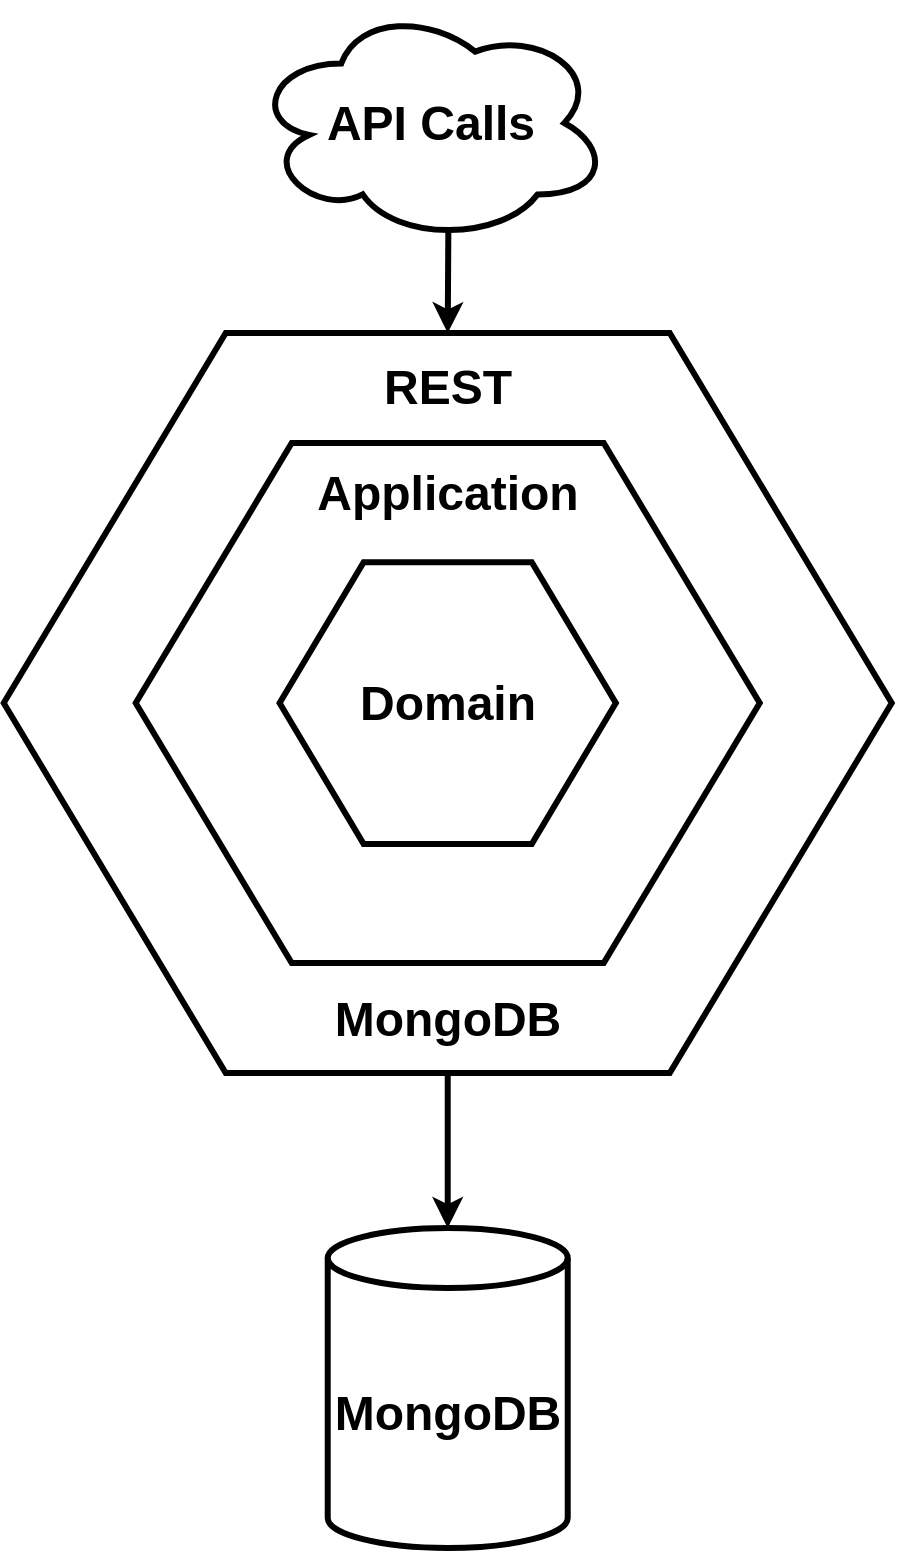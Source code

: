 <mxfile version="14.5.4" type="device"><diagram id="07fea595-8f29-1299-0266-81d95cde20df" name="Page-1"><mxGraphModel dx="1422" dy="-1747" grid="1" gridSize="10" guides="1" tooltips="1" connect="1" arrows="1" fold="1" page="1" pageScale="1" pageWidth="1169" pageHeight="827" background="#ffffff" math="0" shadow="0"><root><mxCell id="0"/><mxCell id="1" parent="0"/><mxCell id="3HwBeTQ0j-SyTSLjvwln-659" value="&lt;font style=&quot;font-size: 24px&quot; color=&quot;#000000&quot;&gt;&lt;b&gt;REST&lt;br&gt;&lt;br&gt;&lt;br&gt;&lt;br&gt;&lt;br&gt;&lt;br&gt;&lt;br&gt;&lt;br&gt;&lt;br&gt;&lt;br&gt;&lt;br&gt;MongoDB&lt;/b&gt;&lt;/font&gt;" style="shape=hexagon;perimeter=hexagonPerimeter2;whiteSpace=wrap;html=1;shadow=0;labelBackgroundColor=none;gradientColor=none;fontFamily=Helvetica;fontSize=23;fontColor=#23445d;align=center;strokeWidth=3;fillColor=none;labelPosition=center;verticalLabelPosition=middle;verticalAlign=middle;spacingTop=0;horizontal=1;" vertex="1" parent="1"><mxGeometry x="327.86" y="2682.54" width="444" height="370" as="geometry"/></mxCell><mxCell id="648" value="&lt;font style=&quot;font-size: 30px&quot;&gt;&lt;b style=&quot;font-size: 24px&quot;&gt;&lt;font color=&quot;#000000&quot; style=&quot;font-size: 24px&quot;&gt;Application&lt;br&gt;&lt;br&gt;&lt;br&gt;&lt;br&gt;&lt;br&gt;&lt;br&gt;&lt;/font&gt;&lt;br&gt;&lt;/b&gt;&lt;/font&gt;" style="shape=hexagon;perimeter=hexagonPerimeter2;whiteSpace=wrap;html=1;shadow=0;labelBackgroundColor=none;gradientColor=none;fontFamily=Helvetica;fontSize=23;fontColor=#23445d;align=center;strokeWidth=3;fillColor=none;labelPosition=center;verticalLabelPosition=middle;verticalAlign=middle;spacingTop=0;horizontal=1;" parent="1" vertex="1"><mxGeometry x="393.86" y="2737.54" width="312" height="260" as="geometry"/></mxCell><mxCell id="644" value="&lt;font color=&quot;#000000&quot; size=&quot;1&quot;&gt;&lt;b style=&quot;font-size: 24px&quot;&gt;Domain&lt;/b&gt;&lt;/font&gt;" style="shape=hexagon;perimeter=hexagonPerimeter2;whiteSpace=wrap;html=1;shadow=0;labelBackgroundColor=none;gradientColor=none;fontFamily=Helvetica;fontSize=23;align=center;strokeWidth=3;fontColor=#23445D;fillColor=none;" parent="1" vertex="1"><mxGeometry x="465.8" y="2797.07" width="168.12" height="140.93" as="geometry"/></mxCell><mxCell id="3HwBeTQ0j-SyTSLjvwln-660" value="&lt;font style=&quot;font-size: 24px&quot; color=&quot;#000000&quot;&gt;&lt;b&gt;API Calls&lt;/b&gt;&lt;/font&gt;" style="ellipse;shape=cloud;whiteSpace=wrap;html=1;fillColor=none;fontColor=#23445D;strokeWidth=3;" vertex="1" parent="1"><mxGeometry x="452" y="2518" width="178.5" height="119" as="geometry"/></mxCell><mxCell id="3HwBeTQ0j-SyTSLjvwln-661" value="&lt;font style=&quot;font-size: 24px&quot; color=&quot;#000000&quot;&gt;&lt;b&gt;MongoDB&lt;/b&gt;&lt;/font&gt;" style="shape=cylinder3;whiteSpace=wrap;html=1;boundedLbl=1;backgroundOutline=1;size=15;fillColor=none;fontColor=#23445D;strokeWidth=3;" vertex="1" parent="1"><mxGeometry x="489.86" y="3130" width="120" height="160" as="geometry"/></mxCell><mxCell id="3HwBeTQ0j-SyTSLjvwln-663" value="" style="endArrow=classic;html=1;fontColor=#23445D;exitX=0.55;exitY=0.95;exitDx=0;exitDy=0;exitPerimeter=0;entryX=0.5;entryY=0;entryDx=0;entryDy=0;strokeWidth=3;" edge="1" parent="1" source="3HwBeTQ0j-SyTSLjvwln-660" target="3HwBeTQ0j-SyTSLjvwln-659"><mxGeometry width="50" height="50" relative="1" as="geometry"><mxPoint x="330" y="2688" as="sourcePoint"/><mxPoint x="380" y="2638" as="targetPoint"/></mxGeometry></mxCell><mxCell id="3HwBeTQ0j-SyTSLjvwln-665" value="" style="endArrow=classic;html=1;fontColor=#23445D;exitX=0.5;exitY=1;exitDx=0;exitDy=0;entryX=0.5;entryY=0;entryDx=0;entryDy=0;entryPerimeter=0;strokeWidth=3;" edge="1" parent="1" source="3HwBeTQ0j-SyTSLjvwln-659" target="3HwBeTQ0j-SyTSLjvwln-661"><mxGeometry width="50" height="50" relative="1" as="geometry"><mxPoint x="360" y="3278" as="sourcePoint"/><mxPoint x="410" y="3228" as="targetPoint"/></mxGeometry></mxCell></root></mxGraphModel></diagram></mxfile>
